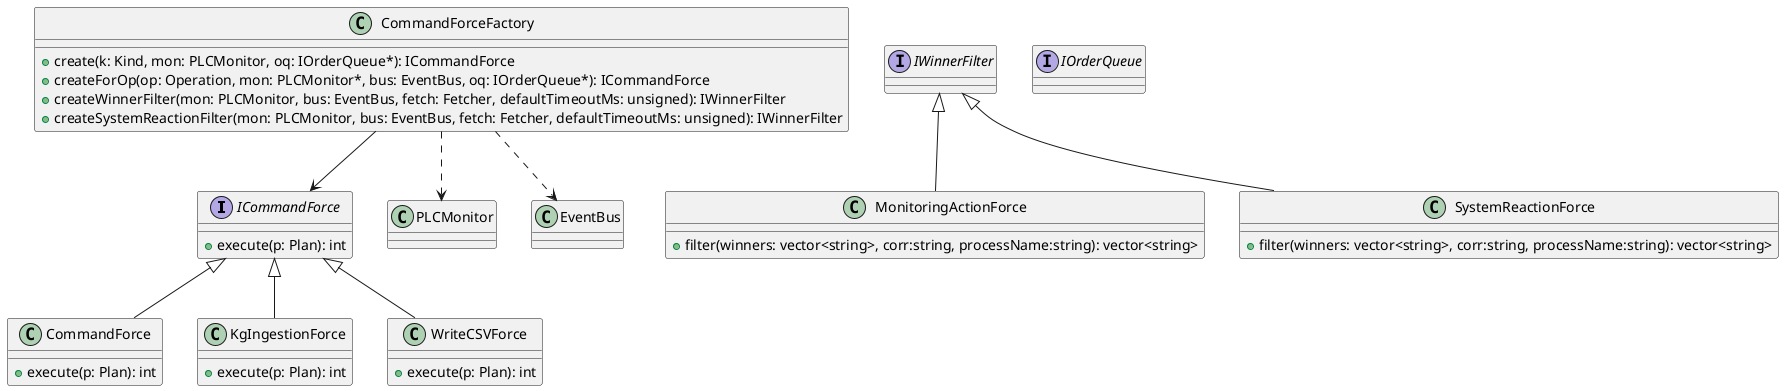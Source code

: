 @startuml
interface ICommandForce { 
    +execute(p: Plan): int 
    }
interface IWinnerFilter
interface IOrderQueue

class CommandForceFactory {
  +create(k: Kind, mon: PLCMonitor, oq: IOrderQueue*): ICommandForce
  +createForOp(op: Operation, mon: PLCMonitor*, bus: EventBus, oq: IOrderQueue*): ICommandForce
  +createWinnerFilter(mon: PLCMonitor, bus: EventBus, fetch: Fetcher, defaultTimeoutMs: unsigned): IWinnerFilter
  +createSystemReactionFilter(mon: PLCMonitor, bus: EventBus, fetch: Fetcher, defaultTimeoutMs: unsigned): IWinnerFilter
}

class CommandForce        { 
    +execute(p: Plan): int 
    }
class KgIngestionForce    { 
    +execute(p: Plan): int 
    }
class WriteCSVForce       { 
    +execute(p: Plan): int 
    }
class MonitoringActionForce { 
    +filter(winners: vector<string>, corr:string, processName:string): vector<string> 
    }
class SystemReactionForce   { 
    +filter(winners: vector<string>, corr:string, processName:string): vector<string> 
    }
class PLCMonitor
class EventBus

CommandForceFactory --> ICommandForce
CommandForceFactory ..> PLCMonitor
CommandForceFactory ..> EventBus
ICommandForce <|-- CommandForce
ICommandForce <|-- KgIngestionForce
ICommandForce <|-- WriteCSVForce
IWinnerFilter <|-- MonitoringActionForce
IWinnerFilter <|-- SystemReactionForce
@enduml
